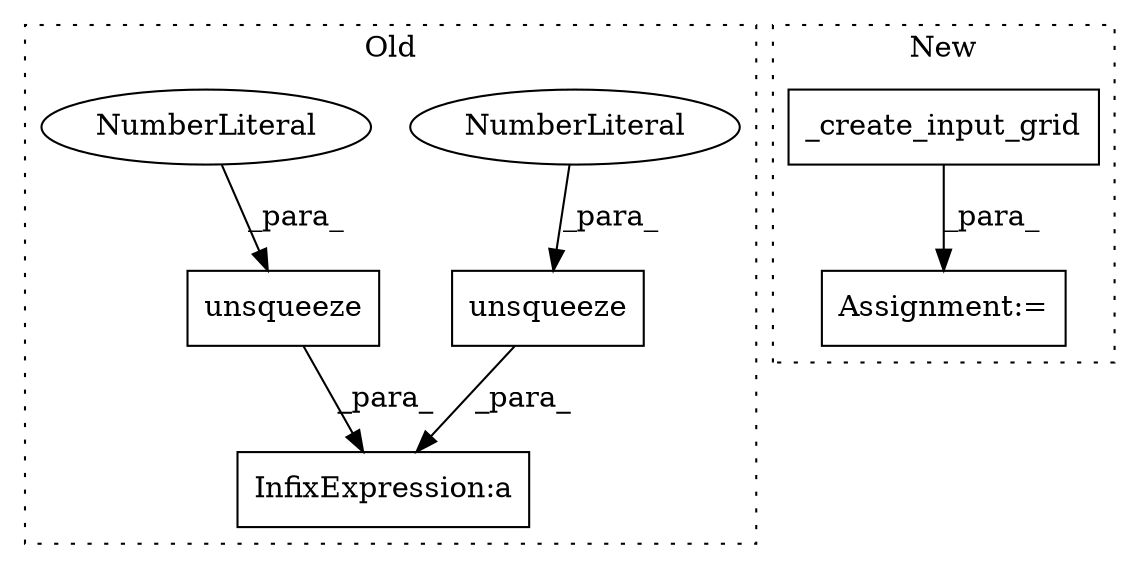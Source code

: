 digraph G {
subgraph cluster0 {
1 [label="unsqueeze" a="32" s="1220,1231" l="10,1" shape="box"];
3 [label="InfixExpression:a" a="27" s="1278" l="3" shape="box"];
4 [label="unsqueeze" a="32" s="1202,1213" l="10,1" shape="box"];
5 [label="NumberLiteral" a="34" s="1230" l="1" shape="ellipse"];
6 [label="NumberLiteral" a="34" s="1212" l="1" shape="ellipse"];
label = "Old";
style="dotted";
}
subgraph cluster1 {
2 [label="_create_input_grid" a="32" s="1120,1144" l="19,1" shape="box"];
7 [label="Assignment:=" a="7" s="1113" l="2" shape="box"];
label = "New";
style="dotted";
}
1 -> 3 [label="_para_"];
2 -> 7 [label="_para_"];
4 -> 3 [label="_para_"];
5 -> 1 [label="_para_"];
6 -> 4 [label="_para_"];
}